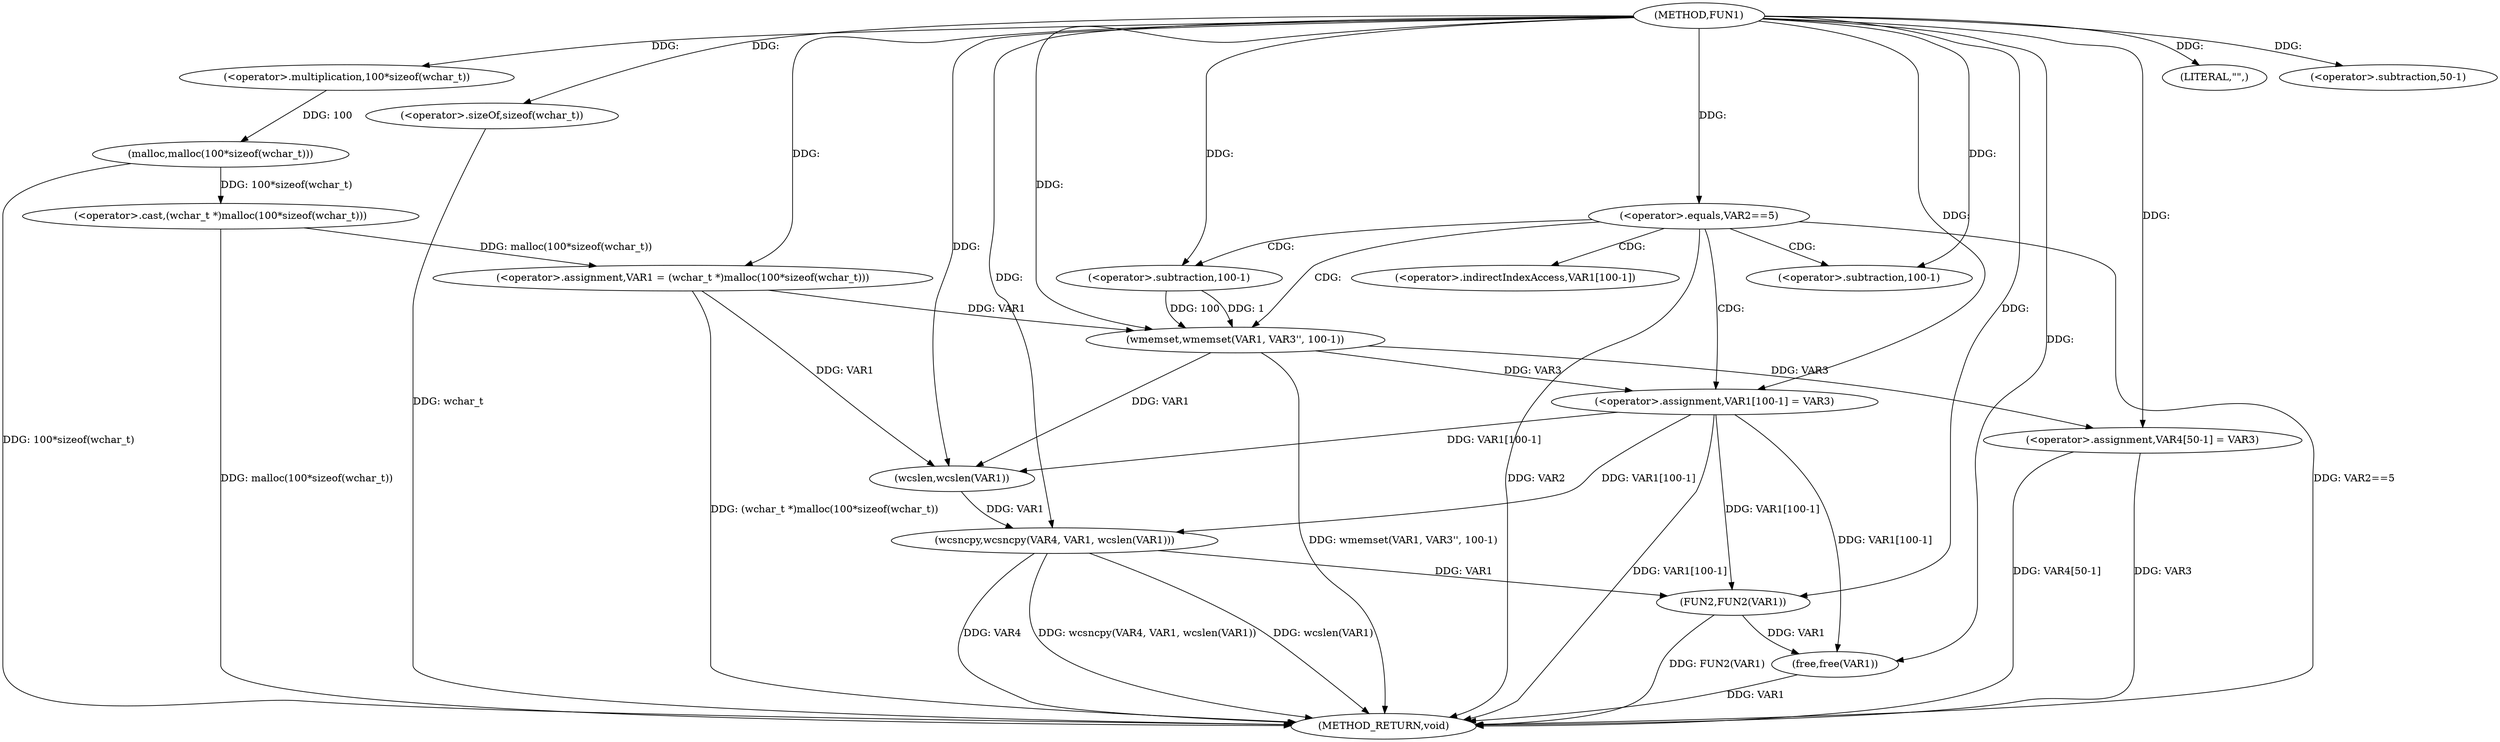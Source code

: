 digraph FUN1 {  
"1000100" [label = "(METHOD,FUN1)" ]
"1000148" [label = "(METHOD_RETURN,void)" ]
"1000103" [label = "(<operator>.assignment,VAR1 = (wchar_t *)malloc(100*sizeof(wchar_t)))" ]
"1000105" [label = "(<operator>.cast,(wchar_t *)malloc(100*sizeof(wchar_t)))" ]
"1000107" [label = "(malloc,malloc(100*sizeof(wchar_t)))" ]
"1000108" [label = "(<operator>.multiplication,100*sizeof(wchar_t))" ]
"1000110" [label = "(<operator>.sizeOf,sizeof(wchar_t))" ]
"1000113" [label = "(<operator>.equals,VAR2==5)" ]
"1000117" [label = "(wmemset,wmemset(VAR1, VAR3'', 100-1))" ]
"1000120" [label = "(<operator>.subtraction,100-1)" ]
"1000123" [label = "(<operator>.assignment,VAR1[100-1] = VAR3)" ]
"1000126" [label = "(<operator>.subtraction,100-1)" ]
"1000131" [label = "(LITERAL,\"\",)" ]
"1000132" [label = "(wcsncpy,wcsncpy(VAR4, VAR1, wcslen(VAR1)))" ]
"1000135" [label = "(wcslen,wcslen(VAR1))" ]
"1000137" [label = "(<operator>.assignment,VAR4[50-1] = VAR3)" ]
"1000140" [label = "(<operator>.subtraction,50-1)" ]
"1000144" [label = "(FUN2,FUN2(VAR1))" ]
"1000146" [label = "(free,free(VAR1))" ]
"1000124" [label = "(<operator>.indirectIndexAccess,VAR1[100-1])" ]
  "1000117" -> "1000148"  [ label = "DDG: wmemset(VAR1, VAR3'', 100-1)"] 
  "1000107" -> "1000148"  [ label = "DDG: 100*sizeof(wchar_t)"] 
  "1000105" -> "1000148"  [ label = "DDG: malloc(100*sizeof(wchar_t))"] 
  "1000103" -> "1000148"  [ label = "DDG: (wchar_t *)malloc(100*sizeof(wchar_t))"] 
  "1000113" -> "1000148"  [ label = "DDG: VAR2"] 
  "1000132" -> "1000148"  [ label = "DDG: VAR4"] 
  "1000137" -> "1000148"  [ label = "DDG: VAR3"] 
  "1000137" -> "1000148"  [ label = "DDG: VAR4[50-1]"] 
  "1000123" -> "1000148"  [ label = "DDG: VAR1[100-1]"] 
  "1000132" -> "1000148"  [ label = "DDG: wcsncpy(VAR4, VAR1, wcslen(VAR1))"] 
  "1000144" -> "1000148"  [ label = "DDG: FUN2(VAR1)"] 
  "1000132" -> "1000148"  [ label = "DDG: wcslen(VAR1)"] 
  "1000113" -> "1000148"  [ label = "DDG: VAR2==5"] 
  "1000146" -> "1000148"  [ label = "DDG: VAR1"] 
  "1000110" -> "1000148"  [ label = "DDG: wchar_t"] 
  "1000105" -> "1000103"  [ label = "DDG: malloc(100*sizeof(wchar_t))"] 
  "1000100" -> "1000103"  [ label = "DDG: "] 
  "1000107" -> "1000105"  [ label = "DDG: 100*sizeof(wchar_t)"] 
  "1000108" -> "1000107"  [ label = "DDG: 100"] 
  "1000100" -> "1000108"  [ label = "DDG: "] 
  "1000100" -> "1000110"  [ label = "DDG: "] 
  "1000100" -> "1000113"  [ label = "DDG: "] 
  "1000103" -> "1000117"  [ label = "DDG: VAR1"] 
  "1000100" -> "1000117"  [ label = "DDG: "] 
  "1000120" -> "1000117"  [ label = "DDG: 100"] 
  "1000120" -> "1000117"  [ label = "DDG: 1"] 
  "1000100" -> "1000120"  [ label = "DDG: "] 
  "1000117" -> "1000123"  [ label = "DDG: VAR3"] 
  "1000100" -> "1000123"  [ label = "DDG: "] 
  "1000100" -> "1000126"  [ label = "DDG: "] 
  "1000100" -> "1000131"  [ label = "DDG: "] 
  "1000100" -> "1000132"  [ label = "DDG: "] 
  "1000135" -> "1000132"  [ label = "DDG: VAR1"] 
  "1000123" -> "1000132"  [ label = "DDG: VAR1[100-1]"] 
  "1000103" -> "1000135"  [ label = "DDG: VAR1"] 
  "1000117" -> "1000135"  [ label = "DDG: VAR1"] 
  "1000123" -> "1000135"  [ label = "DDG: VAR1[100-1]"] 
  "1000100" -> "1000135"  [ label = "DDG: "] 
  "1000100" -> "1000137"  [ label = "DDG: "] 
  "1000117" -> "1000137"  [ label = "DDG: VAR3"] 
  "1000100" -> "1000140"  [ label = "DDG: "] 
  "1000132" -> "1000144"  [ label = "DDG: VAR1"] 
  "1000123" -> "1000144"  [ label = "DDG: VAR1[100-1]"] 
  "1000100" -> "1000144"  [ label = "DDG: "] 
  "1000144" -> "1000146"  [ label = "DDG: VAR1"] 
  "1000123" -> "1000146"  [ label = "DDG: VAR1[100-1]"] 
  "1000100" -> "1000146"  [ label = "DDG: "] 
  "1000113" -> "1000123"  [ label = "CDG: "] 
  "1000113" -> "1000124"  [ label = "CDG: "] 
  "1000113" -> "1000120"  [ label = "CDG: "] 
  "1000113" -> "1000117"  [ label = "CDG: "] 
  "1000113" -> "1000126"  [ label = "CDG: "] 
}
